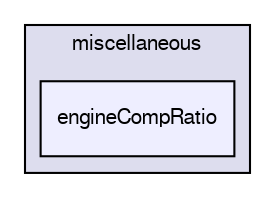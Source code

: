 digraph "applications/utilities/postProcessing/miscellaneous/engineCompRatio" {
  bgcolor=transparent;
  compound=true
  node [ fontsize="10", fontname="FreeSans"];
  edge [ labelfontsize="10", labelfontname="FreeSans"];
  subgraph clusterdir_2e3c7ef0b2b6965fe976cda0e513e145 {
    graph [ bgcolor="#ddddee", pencolor="black", label="miscellaneous" fontname="FreeSans", fontsize="10", URL="dir_2e3c7ef0b2b6965fe976cda0e513e145.html"]
  dir_6f2adf64afcfd03a172d76cc350ab40e [shape=box, label="engineCompRatio", style="filled", fillcolor="#eeeeff", pencolor="black", URL="dir_6f2adf64afcfd03a172d76cc350ab40e.html"];
  }
}
